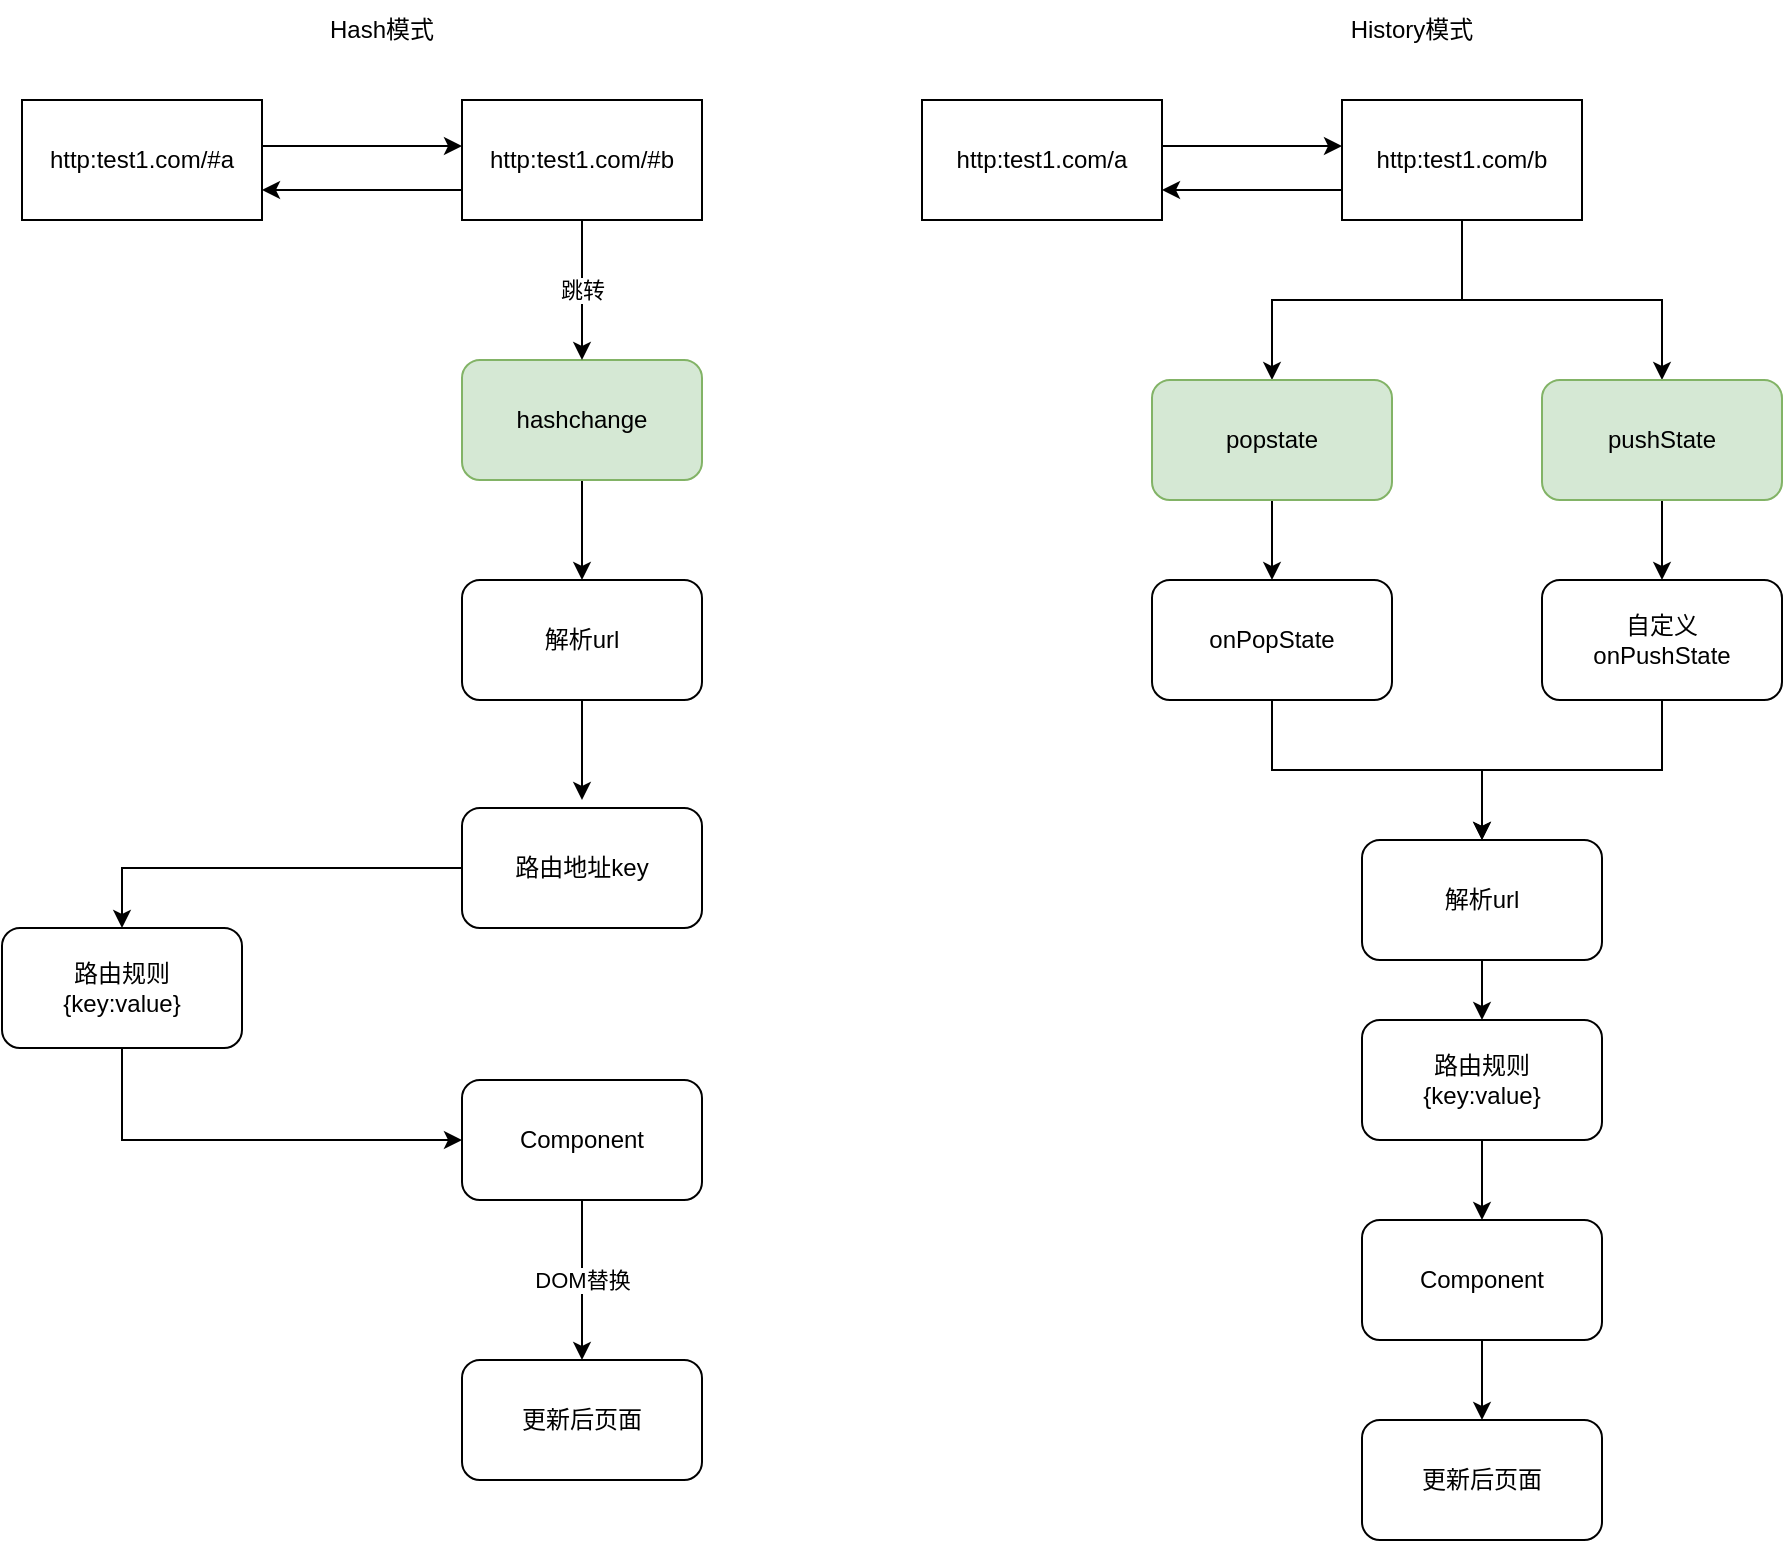 <mxfile version="18.0.5" type="github">
  <diagram id="17uYhrmoXpn305sgDHUU" name="第 1 页">
    <mxGraphModel dx="1303" dy="713" grid="1" gridSize="10" guides="1" tooltips="1" connect="1" arrows="1" fold="1" page="1" pageScale="1" pageWidth="1169" pageHeight="827" math="0" shadow="0">
      <root>
        <mxCell id="0" />
        <mxCell id="1" parent="0" />
        <mxCell id="FrjCFOEuC88eHwO95UdH-6" style="edgeStyle=orthogonalEdgeStyle;rounded=0;orthogonalLoop=1;jettySize=auto;html=1;entryX=0;entryY=0.5;entryDx=0;entryDy=0;" parent="1" edge="1">
          <mxGeometry relative="1" as="geometry">
            <mxPoint x="220" y="83" as="sourcePoint" />
            <mxPoint x="320" y="83" as="targetPoint" />
          </mxGeometry>
        </mxCell>
        <mxCell id="FrjCFOEuC88eHwO95UdH-3" value="&lt;span style=&quot;&quot;&gt;http:test1.com/#a&lt;/span&gt;" style="rounded=0;whiteSpace=wrap;html=1;" parent="1" vertex="1">
          <mxGeometry x="100" y="60" width="120" height="60" as="geometry" />
        </mxCell>
        <mxCell id="FrjCFOEuC88eHwO95UdH-9" style="edgeStyle=orthogonalEdgeStyle;rounded=0;orthogonalLoop=1;jettySize=auto;html=1;entryX=0.5;entryY=0;entryDx=0;entryDy=0;" parent="1" source="FrjCFOEuC88eHwO95UdH-4" target="FrjCFOEuC88eHwO95UdH-8" edge="1">
          <mxGeometry relative="1" as="geometry" />
        </mxCell>
        <mxCell id="FrjCFOEuC88eHwO95UdH-4" value="hashchange" style="rounded=1;whiteSpace=wrap;html=1;fillColor=#d5e8d4;strokeColor=#82b366;" parent="1" vertex="1">
          <mxGeometry x="320" y="190" width="120" height="60" as="geometry" />
        </mxCell>
        <mxCell id="FrjCFOEuC88eHwO95UdH-7" value="跳转" style="edgeStyle=orthogonalEdgeStyle;rounded=0;orthogonalLoop=1;jettySize=auto;html=1;entryX=0.5;entryY=0;entryDx=0;entryDy=0;" parent="1" source="FrjCFOEuC88eHwO95UdH-5" target="FrjCFOEuC88eHwO95UdH-4" edge="1">
          <mxGeometry relative="1" as="geometry" />
        </mxCell>
        <mxCell id="FrjCFOEuC88eHwO95UdH-5" value="&lt;span style=&quot;&quot;&gt;http:test1.com/#b&lt;/span&gt;" style="rounded=0;whiteSpace=wrap;html=1;" parent="1" vertex="1">
          <mxGeometry x="320" y="60" width="120" height="60" as="geometry" />
        </mxCell>
        <mxCell id="FrjCFOEuC88eHwO95UdH-11" style="edgeStyle=orthogonalEdgeStyle;rounded=0;orthogonalLoop=1;jettySize=auto;html=1;" parent="1" source="FrjCFOEuC88eHwO95UdH-8" edge="1">
          <mxGeometry relative="1" as="geometry">
            <mxPoint x="380" y="410" as="targetPoint" />
          </mxGeometry>
        </mxCell>
        <mxCell id="FrjCFOEuC88eHwO95UdH-8" value="解析url" style="rounded=1;whiteSpace=wrap;html=1;" parent="1" vertex="1">
          <mxGeometry x="320" y="300" width="120" height="60" as="geometry" />
        </mxCell>
        <mxCell id="FrjCFOEuC88eHwO95UdH-13" style="edgeStyle=orthogonalEdgeStyle;rounded=0;orthogonalLoop=1;jettySize=auto;html=1;entryX=0.5;entryY=0;entryDx=0;entryDy=0;" parent="1" source="FrjCFOEuC88eHwO95UdH-10" target="FrjCFOEuC88eHwO95UdH-12" edge="1">
          <mxGeometry relative="1" as="geometry" />
        </mxCell>
        <mxCell id="FrjCFOEuC88eHwO95UdH-10" value="路由地址key" style="rounded=1;whiteSpace=wrap;html=1;" parent="1" vertex="1">
          <mxGeometry x="320" y="414" width="120" height="60" as="geometry" />
        </mxCell>
        <mxCell id="FrjCFOEuC88eHwO95UdH-15" style="edgeStyle=orthogonalEdgeStyle;rounded=0;orthogonalLoop=1;jettySize=auto;html=1;entryX=0;entryY=0.5;entryDx=0;entryDy=0;" parent="1" source="FrjCFOEuC88eHwO95UdH-12" target="FrjCFOEuC88eHwO95UdH-14" edge="1">
          <mxGeometry relative="1" as="geometry">
            <Array as="points">
              <mxPoint x="150" y="580" />
            </Array>
          </mxGeometry>
        </mxCell>
        <mxCell id="FrjCFOEuC88eHwO95UdH-12" value="路由规则&lt;br&gt;{key:value}" style="rounded=1;whiteSpace=wrap;html=1;" parent="1" vertex="1">
          <mxGeometry x="90" y="474" width="120" height="60" as="geometry" />
        </mxCell>
        <mxCell id="FrjCFOEuC88eHwO95UdH-17" value="DOM替换" style="edgeStyle=orthogonalEdgeStyle;rounded=0;orthogonalLoop=1;jettySize=auto;html=1;entryX=0.5;entryY=0;entryDx=0;entryDy=0;" parent="1" source="FrjCFOEuC88eHwO95UdH-14" target="FrjCFOEuC88eHwO95UdH-16" edge="1">
          <mxGeometry relative="1" as="geometry">
            <Array as="points">
              <mxPoint x="380" y="640" />
              <mxPoint x="380" y="640" />
            </Array>
          </mxGeometry>
        </mxCell>
        <mxCell id="FrjCFOEuC88eHwO95UdH-14" value="Component" style="rounded=1;whiteSpace=wrap;html=1;" parent="1" vertex="1">
          <mxGeometry x="320" y="550" width="120" height="60" as="geometry" />
        </mxCell>
        <mxCell id="FrjCFOEuC88eHwO95UdH-16" value="更新后页面" style="rounded=1;whiteSpace=wrap;html=1;" parent="1" vertex="1">
          <mxGeometry x="320" y="690" width="120" height="60" as="geometry" />
        </mxCell>
        <mxCell id="FrjCFOEuC88eHwO95UdH-18" value="Hash模式" style="text;html=1;strokeColor=none;fillColor=none;align=center;verticalAlign=middle;whiteSpace=wrap;rounded=0;" parent="1" vertex="1">
          <mxGeometry x="250" y="10" width="60" height="30" as="geometry" />
        </mxCell>
        <mxCell id="FrjCFOEuC88eHwO95UdH-19" value="History模式" style="text;html=1;strokeColor=none;fillColor=none;align=center;verticalAlign=middle;whiteSpace=wrap;rounded=0;" parent="1" vertex="1">
          <mxGeometry x="750" y="10" width="90" height="30" as="geometry" />
        </mxCell>
        <mxCell id="FrjCFOEuC88eHwO95UdH-22" style="edgeStyle=orthogonalEdgeStyle;rounded=0;orthogonalLoop=1;jettySize=auto;html=1;entryX=0;entryY=0.5;entryDx=0;entryDy=0;" parent="1" edge="1">
          <mxGeometry relative="1" as="geometry">
            <mxPoint x="670" y="83" as="sourcePoint" />
            <mxPoint x="760" y="83" as="targetPoint" />
          </mxGeometry>
        </mxCell>
        <mxCell id="FrjCFOEuC88eHwO95UdH-20" value="&lt;span style=&quot;&quot;&gt;http:test1.com/a&lt;/span&gt;" style="rounded=0;whiteSpace=wrap;html=1;" parent="1" vertex="1">
          <mxGeometry x="550" y="60" width="120" height="60" as="geometry" />
        </mxCell>
        <mxCell id="FrjCFOEuC88eHwO95UdH-24" style="edgeStyle=orthogonalEdgeStyle;rounded=0;orthogonalLoop=1;jettySize=auto;html=1;entryX=0.5;entryY=0;entryDx=0;entryDy=0;" parent="1" source="FrjCFOEuC88eHwO95UdH-21" target="FrjCFOEuC88eHwO95UdH-23" edge="1">
          <mxGeometry relative="1" as="geometry" />
        </mxCell>
        <mxCell id="FrjCFOEuC88eHwO95UdH-27" style="edgeStyle=orthogonalEdgeStyle;rounded=0;orthogonalLoop=1;jettySize=auto;html=1;entryX=0.5;entryY=0;entryDx=0;entryDy=0;" parent="1" source="FrjCFOEuC88eHwO95UdH-21" target="FrjCFOEuC88eHwO95UdH-26" edge="1">
          <mxGeometry relative="1" as="geometry" />
        </mxCell>
        <mxCell id="FrjCFOEuC88eHwO95UdH-21" value="&lt;span style=&quot;&quot;&gt;http:test1.com/b&lt;/span&gt;" style="rounded=0;whiteSpace=wrap;html=1;" parent="1" vertex="1">
          <mxGeometry x="760" y="60" width="120" height="60" as="geometry" />
        </mxCell>
        <mxCell id="FrjCFOEuC88eHwO95UdH-33" style="edgeStyle=orthogonalEdgeStyle;rounded=0;orthogonalLoop=1;jettySize=auto;html=1;entryX=0.5;entryY=0;entryDx=0;entryDy=0;" parent="1" source="FrjCFOEuC88eHwO95UdH-23" target="FrjCFOEuC88eHwO95UdH-32" edge="1">
          <mxGeometry relative="1" as="geometry" />
        </mxCell>
        <mxCell id="FrjCFOEuC88eHwO95UdH-23" value="pushState" style="rounded=1;whiteSpace=wrap;html=1;fillColor=#d5e8d4;strokeColor=#82b366;" parent="1" vertex="1">
          <mxGeometry x="860" y="200" width="120" height="60" as="geometry" />
        </mxCell>
        <mxCell id="FrjCFOEuC88eHwO95UdH-25" value="" style="endArrow=classic;html=1;rounded=0;exitX=0;exitY=0.75;exitDx=0;exitDy=0;entryX=1;entryY=0.75;entryDx=0;entryDy=0;" parent="1" source="FrjCFOEuC88eHwO95UdH-21" target="FrjCFOEuC88eHwO95UdH-20" edge="1">
          <mxGeometry width="50" height="50" relative="1" as="geometry">
            <mxPoint x="730" y="250" as="sourcePoint" />
            <mxPoint x="780" y="200" as="targetPoint" />
          </mxGeometry>
        </mxCell>
        <mxCell id="FrjCFOEuC88eHwO95UdH-30" style="edgeStyle=orthogonalEdgeStyle;rounded=0;orthogonalLoop=1;jettySize=auto;html=1;entryX=0.5;entryY=0;entryDx=0;entryDy=0;" parent="1" source="FrjCFOEuC88eHwO95UdH-26" target="FrjCFOEuC88eHwO95UdH-28" edge="1">
          <mxGeometry relative="1" as="geometry" />
        </mxCell>
        <mxCell id="FrjCFOEuC88eHwO95UdH-26" value="popstate" style="rounded=1;whiteSpace=wrap;html=1;fillColor=#d5e8d4;strokeColor=#82b366;" parent="1" vertex="1">
          <mxGeometry x="665" y="200" width="120" height="60" as="geometry" />
        </mxCell>
        <mxCell id="FrjCFOEuC88eHwO95UdH-36" style="edgeStyle=orthogonalEdgeStyle;rounded=0;orthogonalLoop=1;jettySize=auto;html=1;entryX=0.5;entryY=0;entryDx=0;entryDy=0;" parent="1" source="FrjCFOEuC88eHwO95UdH-28" target="FrjCFOEuC88eHwO95UdH-34" edge="1">
          <mxGeometry relative="1" as="geometry" />
        </mxCell>
        <mxCell id="FrjCFOEuC88eHwO95UdH-28" value="onPopState" style="rounded=1;whiteSpace=wrap;html=1;" parent="1" vertex="1">
          <mxGeometry x="665" y="300" width="120" height="60" as="geometry" />
        </mxCell>
        <mxCell id="FrjCFOEuC88eHwO95UdH-35" style="edgeStyle=orthogonalEdgeStyle;rounded=0;orthogonalLoop=1;jettySize=auto;html=1;entryX=0.5;entryY=0;entryDx=0;entryDy=0;" parent="1" source="FrjCFOEuC88eHwO95UdH-32" target="FrjCFOEuC88eHwO95UdH-34" edge="1">
          <mxGeometry relative="1" as="geometry" />
        </mxCell>
        <mxCell id="FrjCFOEuC88eHwO95UdH-32" value="自定义&lt;br&gt;onPushState" style="rounded=1;whiteSpace=wrap;html=1;" parent="1" vertex="1">
          <mxGeometry x="860" y="300" width="120" height="60" as="geometry" />
        </mxCell>
        <mxCell id="FrjCFOEuC88eHwO95UdH-38" style="edgeStyle=orthogonalEdgeStyle;rounded=0;orthogonalLoop=1;jettySize=auto;html=1;entryX=0.5;entryY=0;entryDx=0;entryDy=0;" parent="1" source="FrjCFOEuC88eHwO95UdH-34" target="FrjCFOEuC88eHwO95UdH-37" edge="1">
          <mxGeometry relative="1" as="geometry" />
        </mxCell>
        <mxCell id="FrjCFOEuC88eHwO95UdH-34" value="解析url" style="rounded=1;whiteSpace=wrap;html=1;" parent="1" vertex="1">
          <mxGeometry x="770" y="430" width="120" height="60" as="geometry" />
        </mxCell>
        <mxCell id="FrjCFOEuC88eHwO95UdH-41" value="" style="edgeStyle=orthogonalEdgeStyle;rounded=0;orthogonalLoop=1;jettySize=auto;html=1;" parent="1" source="FrjCFOEuC88eHwO95UdH-37" target="FrjCFOEuC88eHwO95UdH-39" edge="1">
          <mxGeometry relative="1" as="geometry" />
        </mxCell>
        <mxCell id="FrjCFOEuC88eHwO95UdH-37" value="路由规则&lt;br&gt;{key:value}" style="rounded=1;whiteSpace=wrap;html=1;" parent="1" vertex="1">
          <mxGeometry x="770" y="520" width="120" height="60" as="geometry" />
        </mxCell>
        <mxCell id="FrjCFOEuC88eHwO95UdH-44" value="" style="edgeStyle=orthogonalEdgeStyle;rounded=0;orthogonalLoop=1;jettySize=auto;html=1;" parent="1" source="FrjCFOEuC88eHwO95UdH-39" target="FrjCFOEuC88eHwO95UdH-43" edge="1">
          <mxGeometry relative="1" as="geometry" />
        </mxCell>
        <mxCell id="FrjCFOEuC88eHwO95UdH-39" value="Component" style="rounded=1;whiteSpace=wrap;html=1;" parent="1" vertex="1">
          <mxGeometry x="770" y="620" width="120" height="60" as="geometry" />
        </mxCell>
        <mxCell id="FrjCFOEuC88eHwO95UdH-42" value="" style="endArrow=classic;html=1;rounded=0;exitX=0;exitY=0.75;exitDx=0;exitDy=0;entryX=1;entryY=0.75;entryDx=0;entryDy=0;" parent="1" source="FrjCFOEuC88eHwO95UdH-5" target="FrjCFOEuC88eHwO95UdH-3" edge="1">
          <mxGeometry width="50" height="50" relative="1" as="geometry">
            <mxPoint x="320" y="110" as="sourcePoint" />
            <mxPoint x="230" y="110" as="targetPoint" />
          </mxGeometry>
        </mxCell>
        <mxCell id="FrjCFOEuC88eHwO95UdH-43" value="更新后页面" style="rounded=1;whiteSpace=wrap;html=1;" parent="1" vertex="1">
          <mxGeometry x="770" y="720" width="120" height="60" as="geometry" />
        </mxCell>
      </root>
    </mxGraphModel>
  </diagram>
</mxfile>
